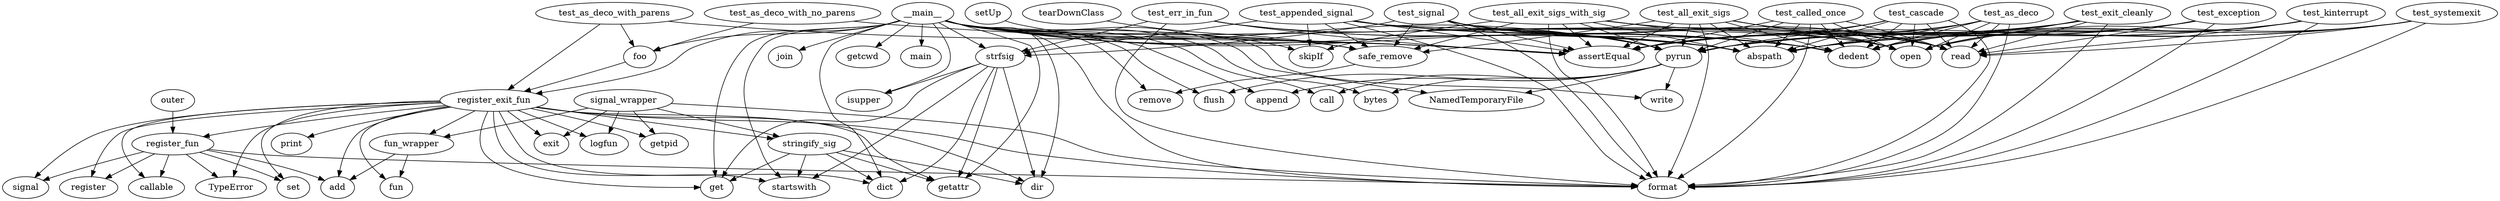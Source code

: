strict digraph  {
stringify_sig;
dict;
getattr;
dir;
startswith;
get;
fun_wrapper;
fun;
add;
signal_wrapper;
logfun;
format;
getpid;
exit;
register_fun;
callable;
TypeError;
set;
signal;
register;
outer;
register_exit_fun;
print;
pyrun;
bytes;
NamedTemporaryFile;
write;
flush;
append;
call;
safe_remove;
remove;
strfsig;
isupper;
setUp;
tearDownClass;
test_exit_cleanly;
dedent;
abspath;
assertEqual;
open;
read;
test_exception;
test_signal;
test_appended_signal;
skipIf;
test_kinterrupt;
test_systemexit;
test_called_once;
test_cascade;
test_all_exit_sigs;
test_all_exit_sigs_with_sig;
test_as_deco;
test_err_in_fun;
foo;
test_as_deco_with_no_parens;
test_as_deco_with_parens;
__main__;
join;
getcwd;
main;
stringify_sig -> dict;
stringify_sig -> getattr;
stringify_sig -> dir;
stringify_sig -> startswith;
stringify_sig -> get;
fun_wrapper -> fun;
fun_wrapper -> add;
signal_wrapper -> logfun;
signal_wrapper -> format;
signal_wrapper -> stringify_sig;
signal_wrapper -> getpid;
signal_wrapper -> fun_wrapper;
signal_wrapper -> exit;
register_fun -> callable;
register_fun -> TypeError;
register_fun -> format;
register_fun -> set;
register_fun -> signal;
register_fun -> register;
register_fun -> add;
outer -> register_fun;
register_exit_fun -> print;
register_exit_fun -> dict;
register_exit_fun -> getattr;
register_exit_fun -> dir;
register_exit_fun -> startswith;
register_exit_fun -> get;
register_exit_fun -> fun;
register_exit_fun -> add;
register_exit_fun -> logfun;
register_exit_fun -> format;
register_exit_fun -> stringify_sig;
register_exit_fun -> getpid;
register_exit_fun -> fun_wrapper;
register_exit_fun -> exit;
register_exit_fun -> callable;
register_exit_fun -> TypeError;
register_exit_fun -> set;
register_exit_fun -> signal;
register_exit_fun -> register;
register_exit_fun -> register_fun;
pyrun -> bytes;
pyrun -> NamedTemporaryFile;
pyrun -> write;
pyrun -> flush;
pyrun -> append;
pyrun -> call;
safe_remove -> remove;
strfsig -> dict;
strfsig -> getattr;
strfsig -> dir;
strfsig -> isupper;
strfsig -> startswith;
strfsig -> get;
setUp -> safe_remove;
tearDownClass -> safe_remove;
test_exit_cleanly -> pyrun;
test_exit_cleanly -> dedent;
test_exit_cleanly -> format;
test_exit_cleanly -> abspath;
test_exit_cleanly -> assertEqual;
test_exit_cleanly -> open;
test_exit_cleanly -> read;
test_exception -> pyrun;
test_exception -> dedent;
test_exception -> format;
test_exception -> abspath;
test_exception -> assertEqual;
test_exception -> open;
test_exception -> read;
test_signal -> safe_remove;
test_signal -> pyrun;
test_signal -> dedent;
test_signal -> format;
test_signal -> abspath;
test_signal -> strfsig;
test_signal -> open;
test_signal -> assertEqual;
test_signal -> read;
test_appended_signal -> safe_remove;
test_appended_signal -> pyrun;
test_appended_signal -> dedent;
test_appended_signal -> format;
test_appended_signal -> abspath;
test_appended_signal -> strfsig;
test_appended_signal -> open;
test_appended_signal -> read;
test_appended_signal -> assertEqual;
test_appended_signal -> skipIf;
test_kinterrupt -> pyrun;
test_kinterrupt -> dedent;
test_kinterrupt -> format;
test_kinterrupt -> abspath;
test_kinterrupt -> assertEqual;
test_kinterrupt -> open;
test_kinterrupt -> read;
test_systemexit -> pyrun;
test_systemexit -> dedent;
test_systemexit -> format;
test_systemexit -> abspath;
test_systemexit -> assertEqual;
test_systemexit -> open;
test_systemexit -> read;
test_called_once -> pyrun;
test_called_once -> dedent;
test_called_once -> format;
test_called_once -> abspath;
test_called_once -> assertEqual;
test_called_once -> open;
test_called_once -> read;
test_cascade -> pyrun;
test_cascade -> dedent;
test_cascade -> format;
test_cascade -> abspath;
test_cascade -> assertEqual;
test_cascade -> open;
test_cascade -> read;
test_all_exit_sigs -> pyrun;
test_all_exit_sigs -> dedent;
test_all_exit_sigs -> format;
test_all_exit_sigs -> abspath;
test_all_exit_sigs -> assertEqual;
test_all_exit_sigs -> open;
test_all_exit_sigs -> read;
test_all_exit_sigs -> safe_remove;
test_all_exit_sigs_with_sig -> pyrun;
test_all_exit_sigs_with_sig -> dedent;
test_all_exit_sigs_with_sig -> format;
test_all_exit_sigs_with_sig -> abspath;
test_all_exit_sigs_with_sig -> assertEqual;
test_all_exit_sigs_with_sig -> open;
test_all_exit_sigs_with_sig -> read;
test_all_exit_sigs_with_sig -> safe_remove;
test_all_exit_sigs_with_sig -> skipIf;
test_as_deco -> pyrun;
test_as_deco -> dedent;
test_as_deco -> format;
test_as_deco -> abspath;
test_as_deco -> assertEqual;
test_as_deco -> open;
test_as_deco -> read;
test_err_in_fun -> pyrun;
test_err_in_fun -> dedent;
test_err_in_fun -> format;
test_err_in_fun -> abspath;
test_err_in_fun -> assertEqual;
test_err_in_fun -> strfsig;
foo -> register_exit_fun;
test_as_deco_with_no_parens -> assertEqual;
test_as_deco_with_no_parens -> foo;
test_as_deco_with_parens -> register_exit_fun;
test_as_deco_with_parens -> assertEqual;
test_as_deco_with_parens -> foo;
__main__ -> join;
__main__ -> getcwd;
__main__ -> bytes;
__main__ -> NamedTemporaryFile;
__main__ -> write;
__main__ -> flush;
__main__ -> append;
__main__ -> call;
__main__ -> remove;
__main__ -> dict;
__main__ -> getattr;
__main__ -> dir;
__main__ -> isupper;
__main__ -> startswith;
__main__ -> get;
__main__ -> safe_remove;
__main__ -> pyrun;
__main__ -> dedent;
__main__ -> format;
__main__ -> abspath;
__main__ -> assertEqual;
__main__ -> open;
__main__ -> read;
__main__ -> strfsig;
__main__ -> skipIf;
__main__ -> foo;
__main__ -> register_exit_fun;
__main__ -> main;
}
